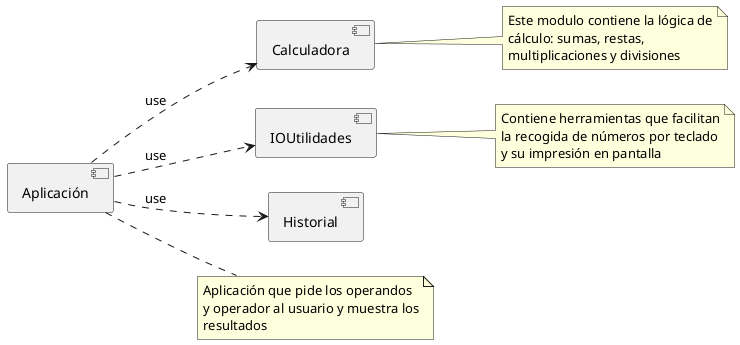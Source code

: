 @startuml primerNivel
left to right direction
[Aplicación]

[Calculadora]

[IOUtilidades]

[Historial]

[Aplicación] ..> [IOUtilidades]:use
[Aplicación] ..> [Calculadora]:use
[Aplicación] ..> [Historial]:use

note right of [Aplicación]
    Aplicación que pide los operandos 
    y operador al usuario y muestra los
    resultados
end note

note right of [Calculadora]
    Este modulo contiene la lógica de
    cálculo: sumas, restas, 
    multiplicaciones y divisiones
end note

note right of [IOUtilidades]
    Contiene herramientas que facilitan
    la recogida de números por teclado
    y su impresión en pantalla
end note
@enduml